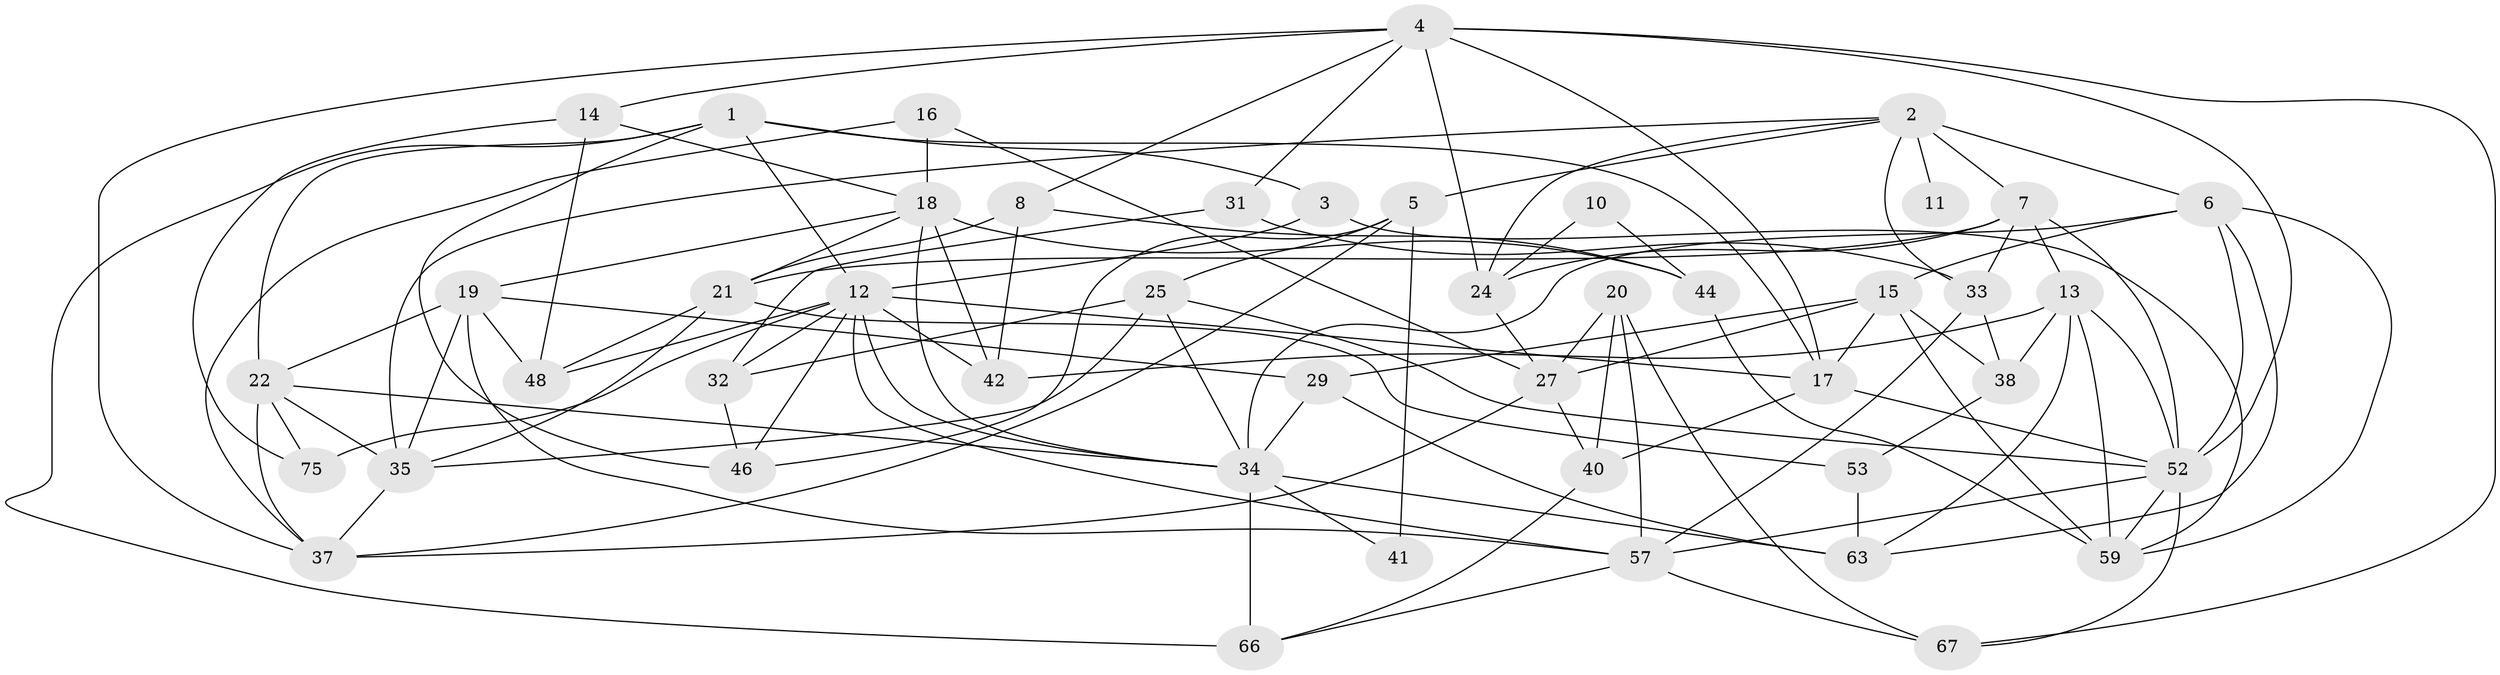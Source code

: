 // Generated by graph-tools (version 1.1) at 2025/24/03/03/25 07:24:03]
// undirected, 46 vertices, 116 edges
graph export_dot {
graph [start="1"]
  node [color=gray90,style=filled];
  1 [super="+49"];
  2 [super="+76"];
  3;
  4 [super="+36"];
  5 [super="+45"];
  6 [super="+73"];
  7 [super="+9"];
  8 [super="+69"];
  10;
  11;
  12 [super="+60"];
  13 [super="+43"];
  14;
  15 [super="+58"];
  16;
  17 [super="+23"];
  18 [super="+54"];
  19 [super="+30"];
  20 [super="+64"];
  21 [super="+26"];
  22 [super="+72"];
  24 [super="+56"];
  25 [super="+47"];
  27 [super="+28"];
  29 [super="+55"];
  31;
  32;
  33 [super="+61"];
  34 [super="+39"];
  35 [super="+51"];
  37 [super="+68"];
  38 [super="+50"];
  40;
  41;
  42;
  44;
  46;
  48 [super="+62"];
  52 [super="+70"];
  53;
  57 [super="+65"];
  59 [super="+74"];
  63 [super="+71"];
  66;
  67;
  75;
  1 -- 12;
  1 -- 17;
  1 -- 46;
  1 -- 66;
  1 -- 3;
  1 -- 22;
  2 -- 11 [weight=2];
  2 -- 24;
  2 -- 33;
  2 -- 7;
  2 -- 6;
  2 -- 5;
  2 -- 35;
  3 -- 12;
  3 -- 59;
  4 -- 52;
  4 -- 14;
  4 -- 17;
  4 -- 67;
  4 -- 37;
  4 -- 8;
  4 -- 31;
  4 -- 24;
  5 -- 37;
  5 -- 46;
  5 -- 41;
  5 -- 25;
  6 -- 34;
  6 -- 15;
  6 -- 52;
  6 -- 59;
  6 -- 63;
  7 -- 21;
  7 -- 24;
  7 -- 52;
  7 -- 33;
  7 -- 13;
  8 -- 21 [weight=2];
  8 -- 44;
  8 -- 42;
  10 -- 24 [weight=2];
  10 -- 44;
  12 -- 46;
  12 -- 32;
  12 -- 42;
  12 -- 75;
  12 -- 48;
  12 -- 34;
  12 -- 17;
  12 -- 57;
  13 -- 42;
  13 -- 63;
  13 -- 38;
  13 -- 59;
  13 -- 52;
  14 -- 75;
  14 -- 48;
  14 -- 18;
  15 -- 17;
  15 -- 38;
  15 -- 59;
  15 -- 27;
  15 -- 29;
  16 -- 27;
  16 -- 37;
  16 -- 18;
  17 -- 40;
  17 -- 52;
  18 -- 42;
  18 -- 19;
  18 -- 21;
  18 -- 34;
  18 -- 44;
  19 -- 48;
  19 -- 35;
  19 -- 22;
  19 -- 29;
  19 -- 57;
  20 -- 57;
  20 -- 27;
  20 -- 40;
  20 -- 67;
  21 -- 48;
  21 -- 53;
  21 -- 35;
  22 -- 34;
  22 -- 75;
  22 -- 37;
  22 -- 35;
  24 -- 27;
  25 -- 35;
  25 -- 32;
  25 -- 34;
  25 -- 52;
  27 -- 40;
  27 -- 37;
  29 -- 34;
  29 -- 63;
  31 -- 32;
  31 -- 33;
  32 -- 46;
  33 -- 38;
  33 -- 57;
  34 -- 66 [weight=2];
  34 -- 63;
  34 -- 41;
  35 -- 37;
  38 -- 53;
  40 -- 66;
  44 -- 59;
  52 -- 67;
  52 -- 57;
  52 -- 59;
  53 -- 63;
  57 -- 67;
  57 -- 66;
}
